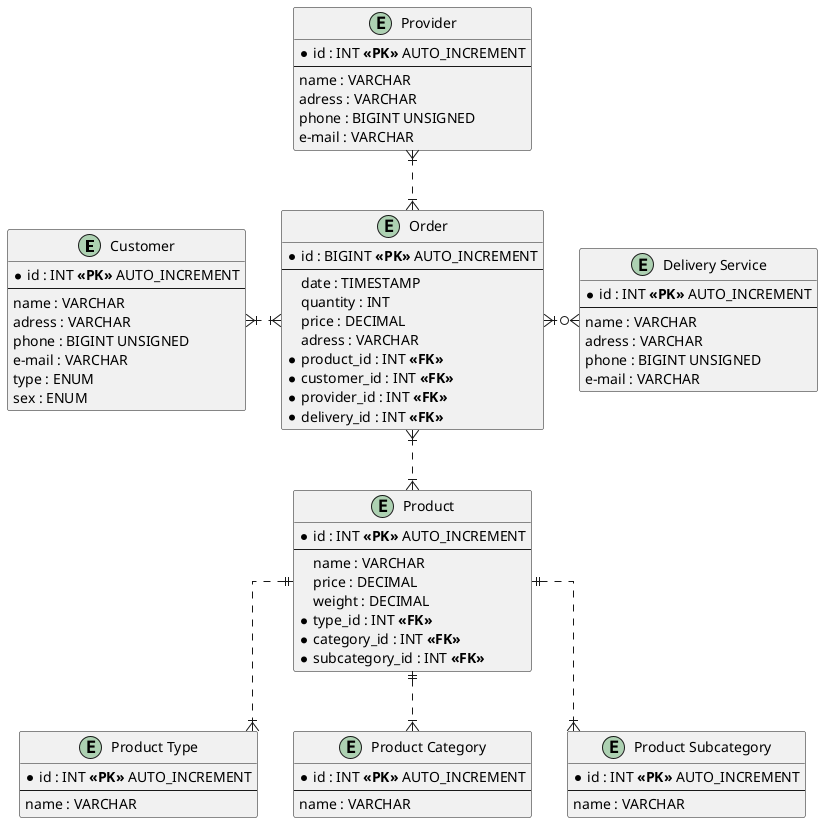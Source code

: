 @startuml ERD Wholesale Company

skinparam linetype ortho

entity "Customer" as customer {
    *id : INT **<<PK>>** AUTO_INCREMENT
    --
    name : VARCHAR
    adress : VARCHAR
    phone : BIGINT UNSIGNED
    e-mail : VARCHAR
    type : ENUM
    sex : ENUM
}

entity "Order" as order {
    *id : BIGINT **<<PK>>** AUTO_INCREMENT
    --
    date : TIMESTAMP
    quantity : INT
    price : DECIMAL
    adress : VARCHAR
    *product_id : INT **<<FK>>**
    *customer_id : INT **<<FK>>**
    *provider_id : INT **<<FK>>**
    *delivery_id : INT **<<FK>>**
}

entity "Provider" as provider {
    *id : INT **<<PK>>** AUTO_INCREMENT
    --
    name : VARCHAR
    adress : VARCHAR
    phone : BIGINT UNSIGNED
    e-mail : VARCHAR
}

entity "Delivery Service" as delivery {
    *id : INT **<<PK>>** AUTO_INCREMENT
    --
    name : VARCHAR
    adress : VARCHAR
    phone : BIGINT UNSIGNED
    e-mail : VARCHAR
}

entity "Product" as product {
    *id : INT **<<PK>>** AUTO_INCREMENT
    --
    name : VARCHAR
    price : DECIMAL
    weight : DECIMAL
    *type_id : INT **<<FK>>**
    *category_id : INT **<<FK>>**
    *subcategory_id : INT **<<FK>>**
}

entity "Product Type" as type {
    *id : INT **<<PK>>** AUTO_INCREMENT
    --
    name : VARCHAR
}

entity "Product Category" as category {
    *id : INT **<<PK>>** AUTO_INCREMENT
    --
    name : VARCHAR
}

entity "Product Subcategory" as subcategory {
    *id : INT **<<PK>>** AUTO_INCREMENT
    --
    name : VARCHAR
}

customer }|.right.|{ order
provider }|..|{ order
delivery }o.left.|{ order
order }|..|{ product
product ||..|{ type
product ||..|{ category
product ||..|{ subcategory

@enduml